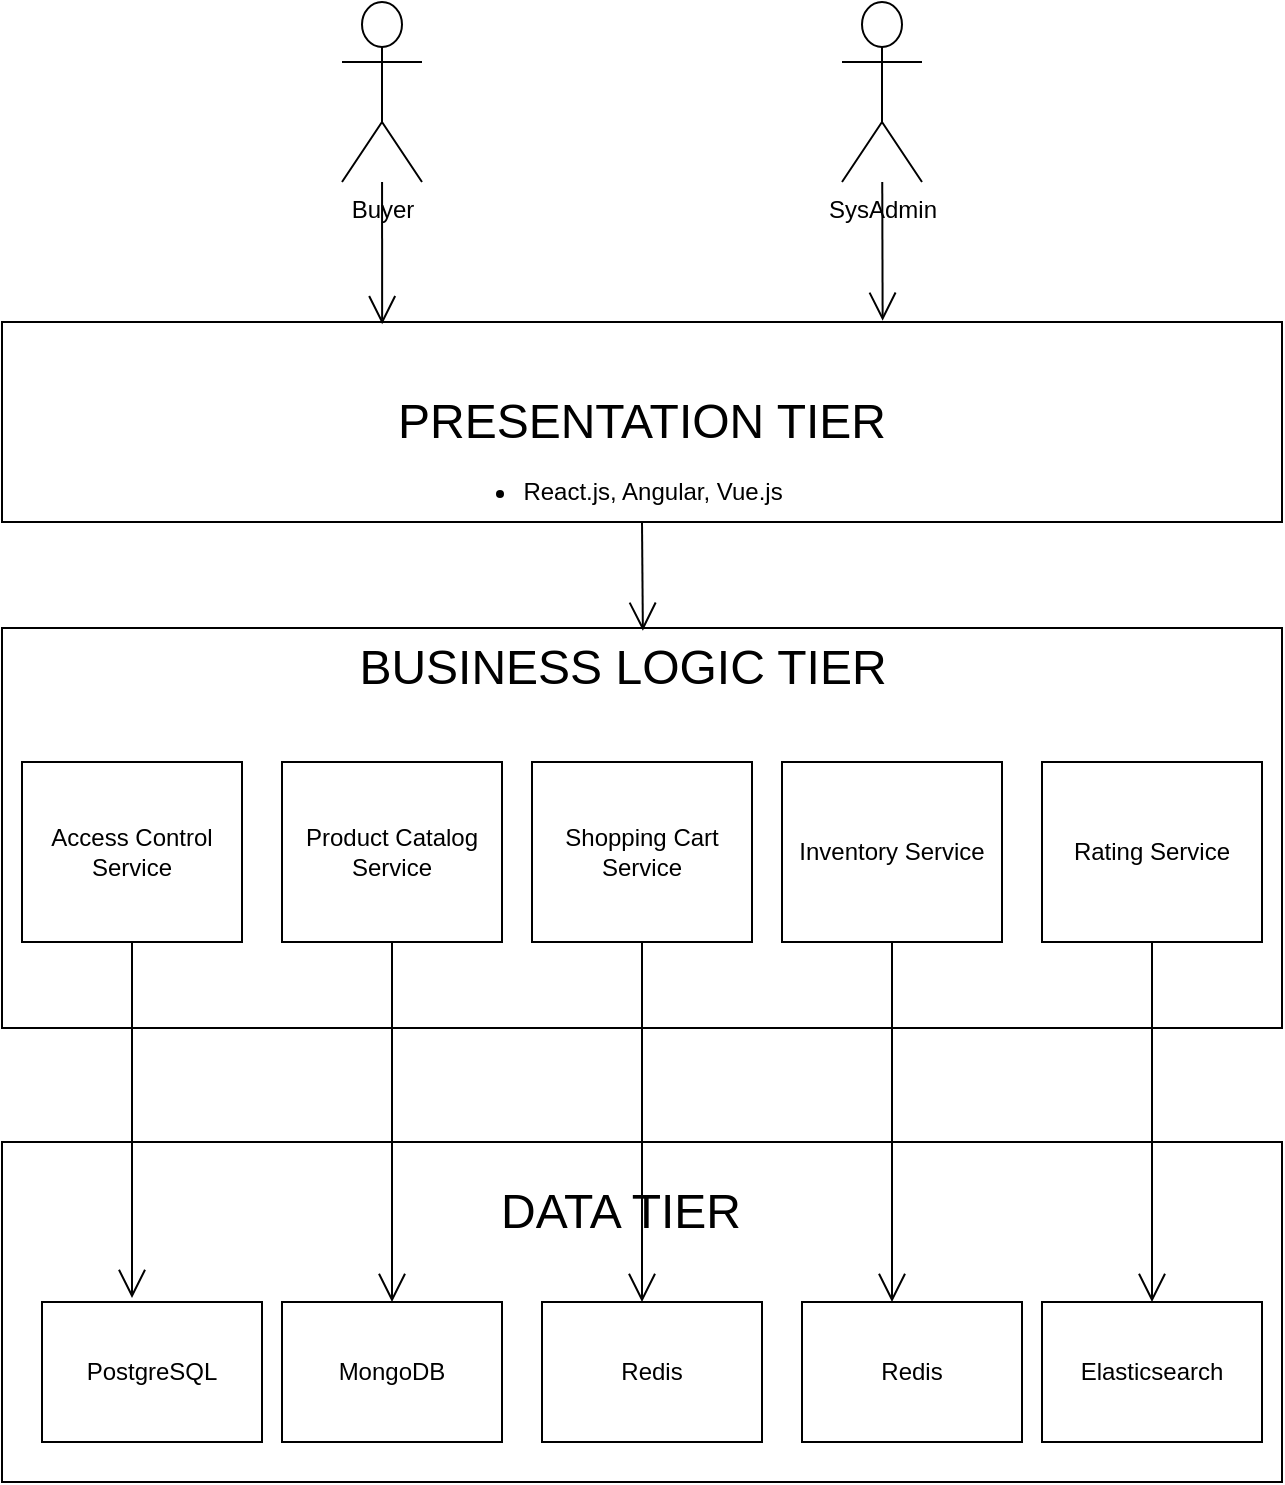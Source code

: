 <mxfile version="28.2.3">
  <diagram name="Trang-1" id="JojmZNU0bUS56xxUwK8E">
    <mxGraphModel dx="1429" dy="758" grid="1" gridSize="10" guides="1" tooltips="1" connect="1" arrows="1" fold="1" page="1" pageScale="1" pageWidth="827" pageHeight="1169" math="0" shadow="0">
      <root>
        <mxCell id="0" />
        <mxCell id="1" parent="0" />
        <mxCell id="zXhZuAach-D9ig53cb7e-1" value="Buyer" style="shape=umlActor;verticalLabelPosition=bottom;verticalAlign=top;html=1;outlineConnect=0;" vertex="1" parent="1">
          <mxGeometry x="250" y="90" width="40" height="90" as="geometry" />
        </mxCell>
        <mxCell id="zXhZuAach-D9ig53cb7e-2" value="SysAdmin" style="shape=umlActor;verticalLabelPosition=bottom;verticalAlign=top;html=1;outlineConnect=0;" vertex="1" parent="1">
          <mxGeometry x="500" y="90" width="40" height="90" as="geometry" />
        </mxCell>
        <mxCell id="zXhZuAach-D9ig53cb7e-3" value="&lt;font style=&quot;font-size: 24px;&quot;&gt;PRESENTATION TIER&lt;/font&gt;" style="html=1;whiteSpace=wrap;" vertex="1" parent="1">
          <mxGeometry x="80" y="250" width="640" height="100" as="geometry" />
        </mxCell>
        <mxCell id="zXhZuAach-D9ig53cb7e-4" value="&lt;blockquote style=&quot;margin: 0 0 0 40px; border: none; padding: 0px;&quot;&gt;&lt;div style=&quot;&quot;&gt;&lt;br&gt;&lt;/div&gt;&lt;/blockquote&gt;" style="html=1;whiteSpace=wrap;align=center;" vertex="1" parent="1">
          <mxGeometry x="80" y="403" width="640" height="200" as="geometry" />
        </mxCell>
        <mxCell id="zXhZuAach-D9ig53cb7e-5" value="" style="html=1;whiteSpace=wrap;" vertex="1" parent="1">
          <mxGeometry x="80" y="660" width="640" height="170" as="geometry" />
        </mxCell>
        <mxCell id="zXhZuAach-D9ig53cb7e-7" value="Product Catalog Service" style="html=1;whiteSpace=wrap;" vertex="1" parent="1">
          <mxGeometry x="220" y="470" width="110" height="90" as="geometry" />
        </mxCell>
        <mxCell id="zXhZuAach-D9ig53cb7e-8" value="Shopping Cart Service" style="html=1;whiteSpace=wrap;" vertex="1" parent="1">
          <mxGeometry x="345" y="470" width="110" height="90" as="geometry" />
        </mxCell>
        <mxCell id="zXhZuAach-D9ig53cb7e-9" value="Inventory Service" style="html=1;whiteSpace=wrap;" vertex="1" parent="1">
          <mxGeometry x="470" y="470" width="110" height="90" as="geometry" />
        </mxCell>
        <mxCell id="zXhZuAach-D9ig53cb7e-14" value="&lt;font style=&quot;font-size: 24px;&quot;&gt;BUSINESS LOGIC TIER&lt;/font&gt;" style="text;html=1;align=center;verticalAlign=middle;resizable=0;points=[];autosize=1;strokeColor=none;fillColor=none;" vertex="1" parent="1">
          <mxGeometry x="245" y="403" width="290" height="40" as="geometry" />
        </mxCell>
        <mxCell id="zXhZuAach-D9ig53cb7e-15" value="&lt;font style=&quot;font-size: 24px;&quot;&gt;DATA TIER&lt;/font&gt;" style="text;html=1;align=center;verticalAlign=middle;resizable=0;points=[];autosize=1;strokeColor=none;fillColor=none;" vertex="1" parent="1">
          <mxGeometry x="319" y="675" width="140" height="40" as="geometry" />
        </mxCell>
        <mxCell id="zXhZuAach-D9ig53cb7e-16" value="MongoDB" style="html=1;whiteSpace=wrap;" vertex="1" parent="1">
          <mxGeometry x="220" y="740" width="110" height="70" as="geometry" />
        </mxCell>
        <mxCell id="zXhZuAach-D9ig53cb7e-17" value="Redis" style="html=1;whiteSpace=wrap;" vertex="1" parent="1">
          <mxGeometry x="350" y="740" width="110" height="70" as="geometry" />
        </mxCell>
        <mxCell id="zXhZuAach-D9ig53cb7e-18" value="Redis" style="html=1;whiteSpace=wrap;" vertex="1" parent="1">
          <mxGeometry x="480" y="740" width="110" height="70" as="geometry" />
        </mxCell>
        <mxCell id="zXhZuAach-D9ig53cb7e-19" value="&lt;ul&gt;&lt;li&gt;React.js, Angular, Vue.js&lt;/li&gt;&lt;/ul&gt;" style="text;html=1;align=center;verticalAlign=middle;resizable=0;points=[];autosize=1;strokeColor=none;fillColor=none;" vertex="1" parent="1">
          <mxGeometry x="290" y="310" width="190" height="50" as="geometry" />
        </mxCell>
        <mxCell id="zXhZuAach-D9ig53cb7e-20" value="Access Control Service" style="html=1;whiteSpace=wrap;" vertex="1" parent="1">
          <mxGeometry x="90" y="470" width="110" height="90" as="geometry" />
        </mxCell>
        <mxCell id="zXhZuAach-D9ig53cb7e-21" value="Rating Service" style="html=1;whiteSpace=wrap;" vertex="1" parent="1">
          <mxGeometry x="600" y="470" width="110" height="90" as="geometry" />
        </mxCell>
        <mxCell id="zXhZuAach-D9ig53cb7e-22" value="PostgreSQL" style="html=1;whiteSpace=wrap;" vertex="1" parent="1">
          <mxGeometry x="100" y="740" width="110" height="70" as="geometry" />
        </mxCell>
        <mxCell id="zXhZuAach-D9ig53cb7e-23" value="Elasticsearch" style="html=1;whiteSpace=wrap;" vertex="1" parent="1">
          <mxGeometry x="600" y="740" width="110" height="70" as="geometry" />
        </mxCell>
        <mxCell id="zXhZuAach-D9ig53cb7e-26" value="" style="endArrow=open;endFill=1;endSize=12;html=1;rounded=0;entryX=0.297;entryY=0.011;entryDx=0;entryDy=0;entryPerimeter=0;" edge="1" parent="1" source="zXhZuAach-D9ig53cb7e-1" target="zXhZuAach-D9ig53cb7e-3">
          <mxGeometry width="160" relative="1" as="geometry">
            <mxPoint x="220" y="220" as="sourcePoint" />
            <mxPoint x="380" y="220" as="targetPoint" />
          </mxGeometry>
        </mxCell>
        <mxCell id="zXhZuAach-D9ig53cb7e-27" value="" style="endArrow=open;endFill=1;endSize=12;html=1;rounded=0;entryX=0.688;entryY=-0.006;entryDx=0;entryDy=0;entryPerimeter=0;" edge="1" parent="1" source="zXhZuAach-D9ig53cb7e-2" target="zXhZuAach-D9ig53cb7e-3">
          <mxGeometry width="160" relative="1" as="geometry">
            <mxPoint x="490" y="220" as="sourcePoint" />
            <mxPoint x="650" y="220" as="targetPoint" />
          </mxGeometry>
        </mxCell>
        <mxCell id="zXhZuAach-D9ig53cb7e-28" value="" style="endArrow=open;endFill=1;endSize=12;html=1;rounded=0;entryX=0.536;entryY=0.035;entryDx=0;entryDy=0;entryPerimeter=0;" edge="1" parent="1" target="zXhZuAach-D9ig53cb7e-14">
          <mxGeometry width="160" relative="1" as="geometry">
            <mxPoint x="400" y="350" as="sourcePoint" />
            <mxPoint x="530" y="370" as="targetPoint" />
          </mxGeometry>
        </mxCell>
        <mxCell id="zXhZuAach-D9ig53cb7e-29" value="" style="endArrow=open;endFill=1;endSize=12;html=1;rounded=0;exitX=0.5;exitY=1;exitDx=0;exitDy=0;" edge="1" parent="1" source="zXhZuAach-D9ig53cb7e-20">
          <mxGeometry width="160" relative="1" as="geometry">
            <mxPoint x="110" y="630" as="sourcePoint" />
            <mxPoint x="145" y="738" as="targetPoint" />
          </mxGeometry>
        </mxCell>
        <mxCell id="zXhZuAach-D9ig53cb7e-30" value="" style="endArrow=open;endFill=1;endSize=12;html=1;rounded=0;exitX=0.5;exitY=1;exitDx=0;exitDy=0;entryX=0.5;entryY=0;entryDx=0;entryDy=0;" edge="1" parent="1" source="zXhZuAach-D9ig53cb7e-7" target="zXhZuAach-D9ig53cb7e-16">
          <mxGeometry width="160" relative="1" as="geometry">
            <mxPoint x="250" y="630" as="sourcePoint" />
            <mxPoint x="410" y="630" as="targetPoint" />
          </mxGeometry>
        </mxCell>
        <mxCell id="zXhZuAach-D9ig53cb7e-31" value="" style="endArrow=open;endFill=1;endSize=12;html=1;rounded=0;exitX=0.5;exitY=1;exitDx=0;exitDy=0;" edge="1" parent="1" source="zXhZuAach-D9ig53cb7e-8">
          <mxGeometry width="160" relative="1" as="geometry">
            <mxPoint x="340" y="640" as="sourcePoint" />
            <mxPoint x="400" y="740" as="targetPoint" />
          </mxGeometry>
        </mxCell>
        <mxCell id="zXhZuAach-D9ig53cb7e-32" value="" style="endArrow=open;endFill=1;endSize=12;html=1;rounded=0;exitX=0.5;exitY=1;exitDx=0;exitDy=0;" edge="1" parent="1" source="zXhZuAach-D9ig53cb7e-9">
          <mxGeometry width="160" relative="1" as="geometry">
            <mxPoint x="490" y="630" as="sourcePoint" />
            <mxPoint x="525" y="740" as="targetPoint" />
          </mxGeometry>
        </mxCell>
        <mxCell id="zXhZuAach-D9ig53cb7e-33" value="" style="endArrow=open;endFill=1;endSize=12;html=1;rounded=0;exitX=0.5;exitY=1;exitDx=0;exitDy=0;entryX=0.5;entryY=0;entryDx=0;entryDy=0;" edge="1" parent="1" source="zXhZuAach-D9ig53cb7e-21" target="zXhZuAach-D9ig53cb7e-23">
          <mxGeometry width="160" relative="1" as="geometry">
            <mxPoint x="630" y="630" as="sourcePoint" />
            <mxPoint x="790" y="630" as="targetPoint" />
          </mxGeometry>
        </mxCell>
      </root>
    </mxGraphModel>
  </diagram>
</mxfile>
